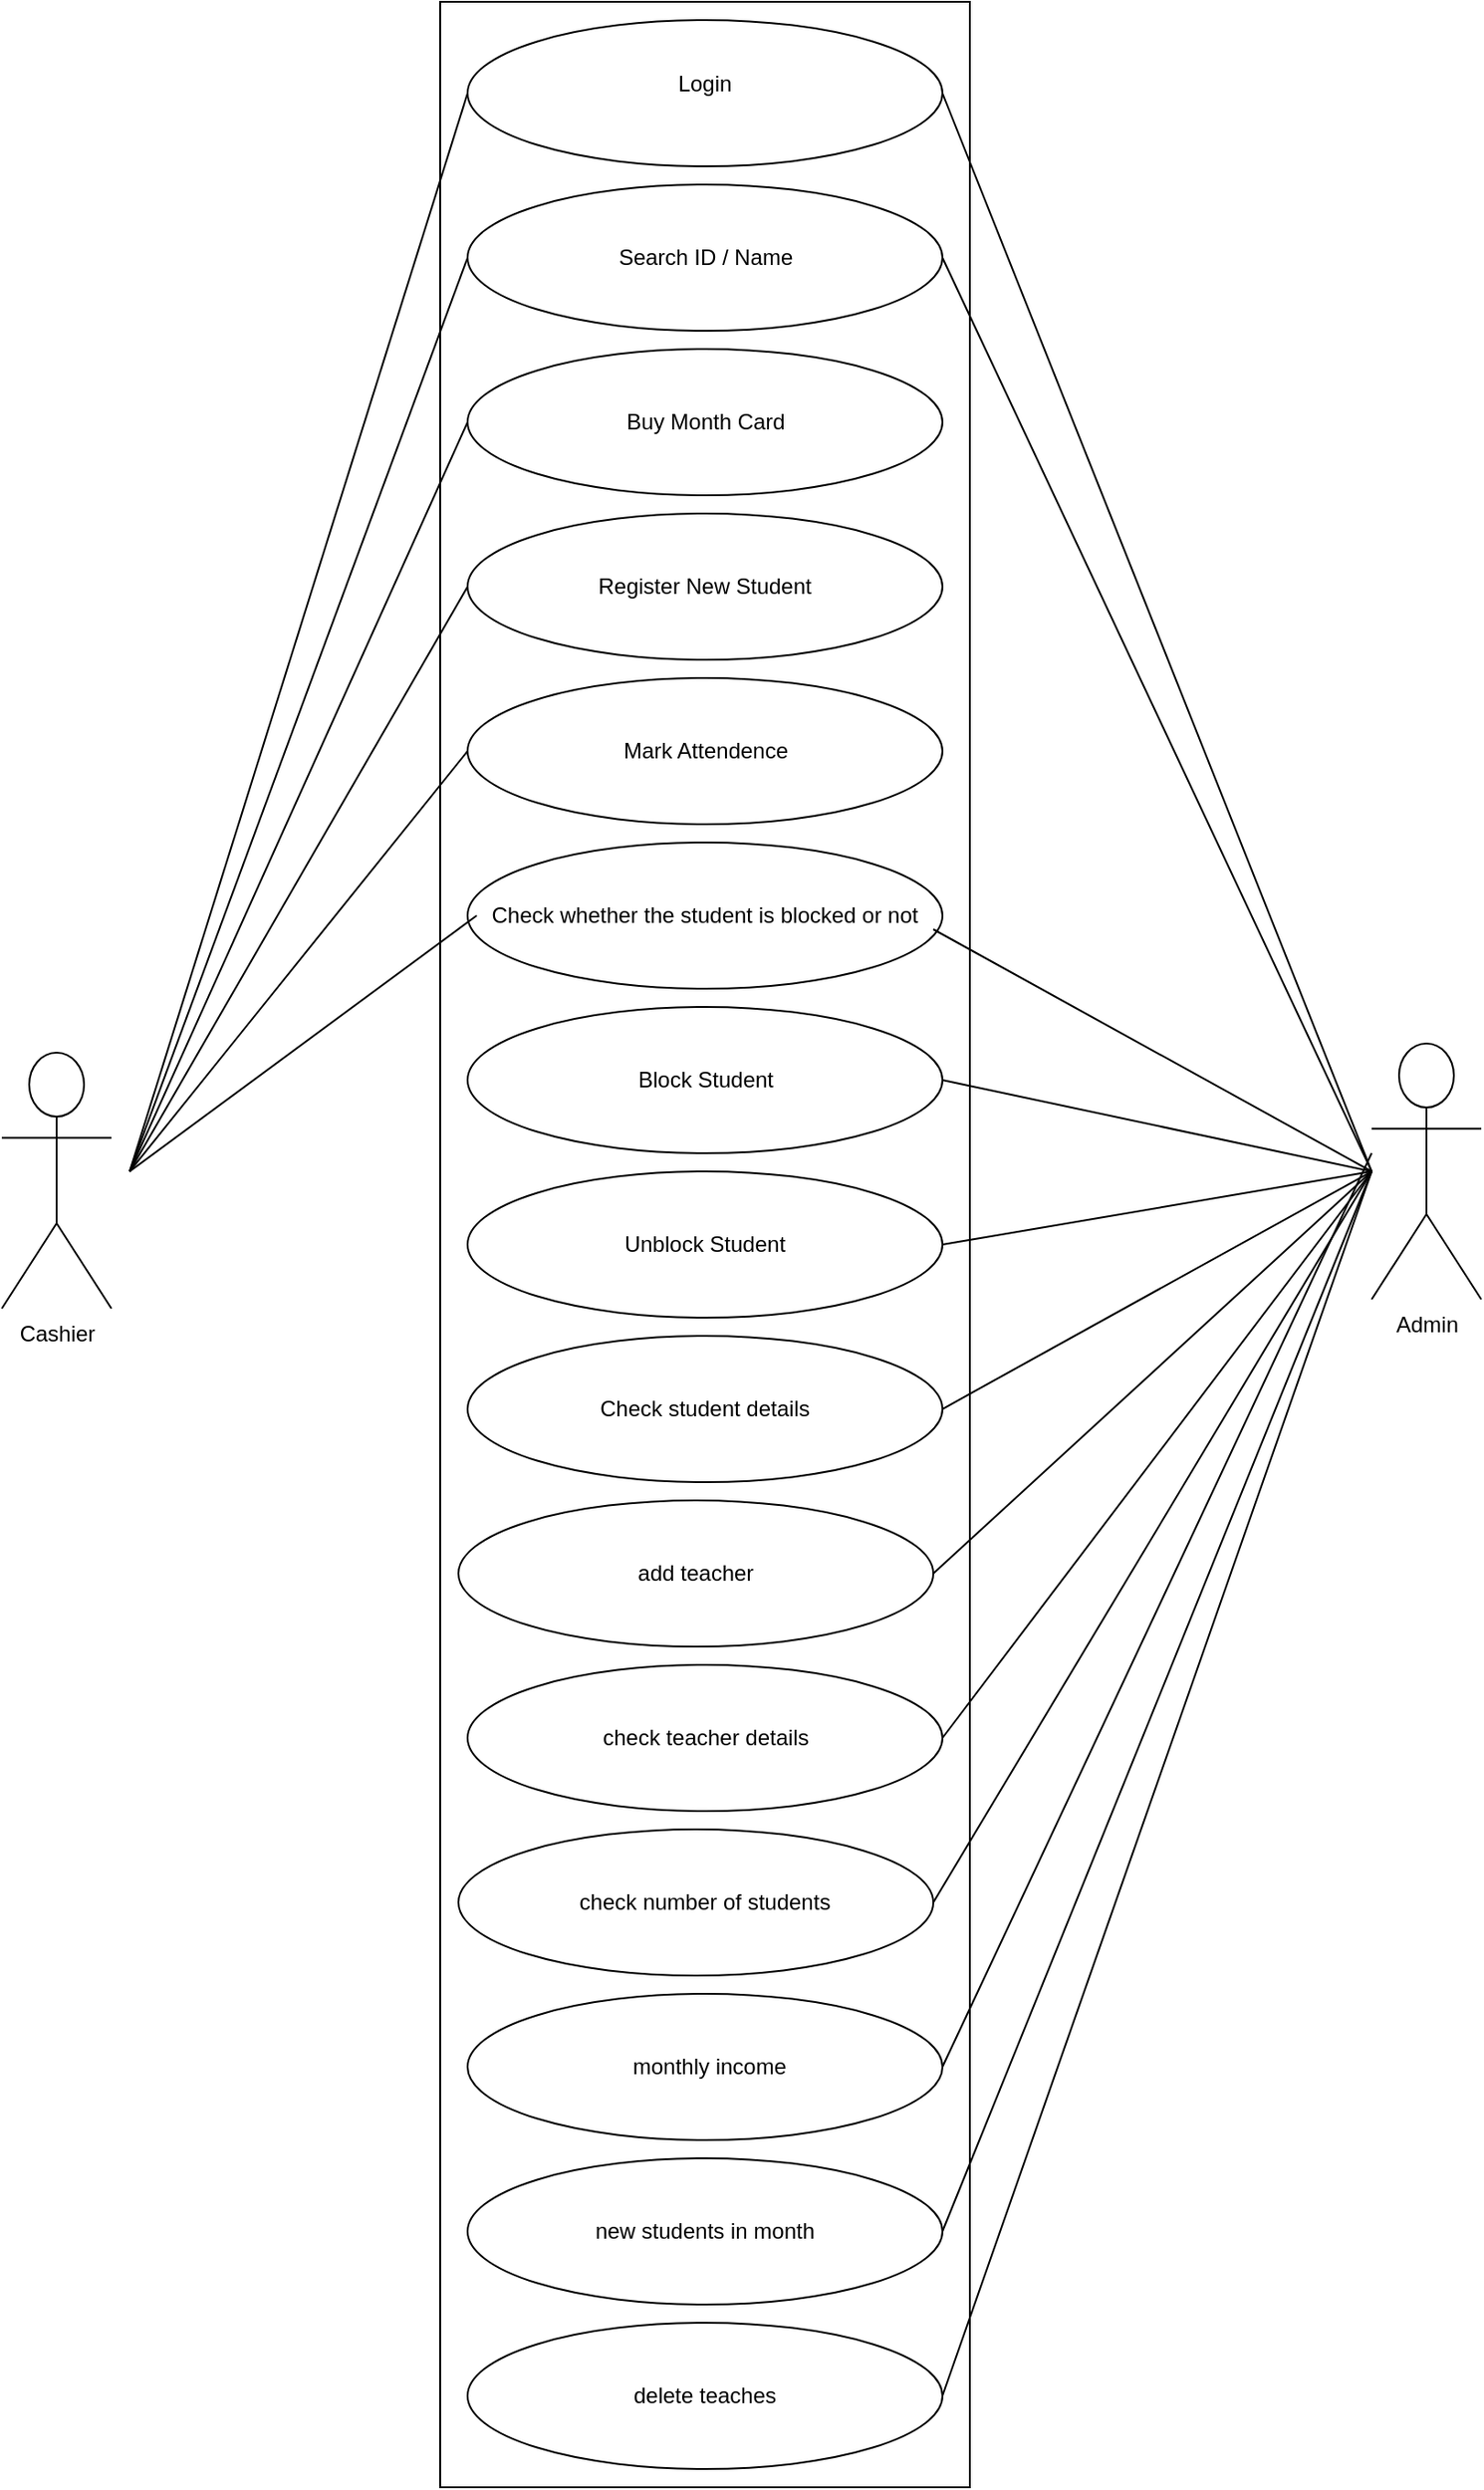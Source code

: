 <mxfile version="21.6.5" type="device">
  <diagram name="Page-1" id="ZhK_0K_zLd8zDx3mUXoL">
    <mxGraphModel dx="2590" dy="2684" grid="1" gridSize="10" guides="1" tooltips="1" connect="1" arrows="1" fold="1" page="1" pageScale="1" pageWidth="827" pageHeight="1169" math="0" shadow="0">
      <root>
        <mxCell id="0" />
        <mxCell id="1" parent="0" />
        <mxCell id="BhPjJDwIWVeHdWP09FlF-5" value="" style="rounded=0;whiteSpace=wrap;html=1;" vertex="1" parent="1">
          <mxGeometry x="250" y="-80" width="290" height="1360" as="geometry" />
        </mxCell>
        <mxCell id="BhPjJDwIWVeHdWP09FlF-8" value="" style="ellipse;whiteSpace=wrap;html=1;" vertex="1" parent="1">
          <mxGeometry x="265" y="110" width="260" height="80" as="geometry" />
        </mxCell>
        <mxCell id="BhPjJDwIWVeHdWP09FlF-9" value="" style="ellipse;whiteSpace=wrap;html=1;" vertex="1" parent="1">
          <mxGeometry x="265" y="20" width="260" height="80" as="geometry" />
        </mxCell>
        <mxCell id="BhPjJDwIWVeHdWP09FlF-10" value="" style="ellipse;whiteSpace=wrap;html=1;" vertex="1" parent="1">
          <mxGeometry x="260" y="740" width="260" height="80" as="geometry" />
        </mxCell>
        <mxCell id="BhPjJDwIWVeHdWP09FlF-11" value="" style="ellipse;whiteSpace=wrap;html=1;" vertex="1" parent="1">
          <mxGeometry x="265" y="830" width="260" height="80" as="geometry" />
        </mxCell>
        <mxCell id="BhPjJDwIWVeHdWP09FlF-12" value="" style="ellipse;whiteSpace=wrap;html=1;" vertex="1" parent="1">
          <mxGeometry x="265" y="650" width="260" height="80" as="geometry" />
        </mxCell>
        <mxCell id="BhPjJDwIWVeHdWP09FlF-13" value="" style="ellipse;whiteSpace=wrap;html=1;" vertex="1" parent="1">
          <mxGeometry x="265" y="560" width="260" height="80" as="geometry" />
        </mxCell>
        <mxCell id="BhPjJDwIWVeHdWP09FlF-14" value="" style="ellipse;whiteSpace=wrap;html=1;" vertex="1" parent="1">
          <mxGeometry x="265" y="-70" width="260" height="80" as="geometry" />
        </mxCell>
        <mxCell id="BhPjJDwIWVeHdWP09FlF-15" value="" style="ellipse;whiteSpace=wrap;html=1;" vertex="1" parent="1">
          <mxGeometry x="265" y="200" width="260" height="80" as="geometry" />
        </mxCell>
        <mxCell id="BhPjJDwIWVeHdWP09FlF-16" value="" style="ellipse;whiteSpace=wrap;html=1;" vertex="1" parent="1">
          <mxGeometry x="265" y="290" width="260" height="80" as="geometry" />
        </mxCell>
        <mxCell id="BhPjJDwIWVeHdWP09FlF-17" value="" style="ellipse;whiteSpace=wrap;html=1;" vertex="1" parent="1">
          <mxGeometry x="265" y="380" width="260" height="80" as="geometry" />
        </mxCell>
        <mxCell id="BhPjJDwIWVeHdWP09FlF-18" value="" style="ellipse;whiteSpace=wrap;html=1;" vertex="1" parent="1">
          <mxGeometry x="265" y="470" width="260" height="80" as="geometry" />
        </mxCell>
        <mxCell id="BhPjJDwIWVeHdWP09FlF-19" value="Login" style="text;html=1;strokeColor=none;fillColor=none;align=center;verticalAlign=middle;whiteSpace=wrap;rounded=0;" vertex="1" parent="1">
          <mxGeometry x="365" y="-50" width="60" height="30" as="geometry" />
        </mxCell>
        <mxCell id="BhPjJDwIWVeHdWP09FlF-20" value="Search ID / Name" style="text;html=1;strokeColor=none;fillColor=none;align=center;verticalAlign=middle;whiteSpace=wrap;rounded=0;" vertex="1" parent="1">
          <mxGeometry x="332.5" y="45" width="125" height="30" as="geometry" />
        </mxCell>
        <mxCell id="BhPjJDwIWVeHdWP09FlF-21" value="Buy Month Card" style="text;html=1;strokeColor=none;fillColor=none;align=center;verticalAlign=middle;whiteSpace=wrap;rounded=0;" vertex="1" parent="1">
          <mxGeometry x="332.5" y="135" width="125" height="30" as="geometry" />
        </mxCell>
        <mxCell id="BhPjJDwIWVeHdWP09FlF-22" value="Register New Student" style="text;html=1;strokeColor=none;fillColor=none;align=center;verticalAlign=middle;whiteSpace=wrap;rounded=0;" vertex="1" parent="1">
          <mxGeometry x="320" y="225" width="150" height="30" as="geometry" />
        </mxCell>
        <mxCell id="BhPjJDwIWVeHdWP09FlF-23" value="Mark Attendence" style="text;html=1;strokeColor=none;fillColor=none;align=center;verticalAlign=middle;whiteSpace=wrap;rounded=0;" vertex="1" parent="1">
          <mxGeometry x="342.5" y="315" width="105" height="30" as="geometry" />
        </mxCell>
        <mxCell id="BhPjJDwIWVeHdWP09FlF-24" value="Check whether the student is blocked or not" style="text;html=1;strokeColor=none;fillColor=none;align=center;verticalAlign=middle;whiteSpace=wrap;rounded=0;" vertex="1" parent="1">
          <mxGeometry x="270" y="405" width="250" height="30" as="geometry" />
        </mxCell>
        <mxCell id="BhPjJDwIWVeHdWP09FlF-25" value="Block Student" style="text;html=1;strokeColor=none;fillColor=none;align=center;verticalAlign=middle;whiteSpace=wrap;rounded=0;" vertex="1" parent="1">
          <mxGeometry x="347.5" y="495" width="95" height="30" as="geometry" />
        </mxCell>
        <mxCell id="BhPjJDwIWVeHdWP09FlF-26" value="Unblock Student" style="text;html=1;strokeColor=none;fillColor=none;align=center;verticalAlign=middle;whiteSpace=wrap;rounded=0;" vertex="1" parent="1">
          <mxGeometry x="345" y="585" width="100" height="30" as="geometry" />
        </mxCell>
        <mxCell id="BhPjJDwIWVeHdWP09FlF-27" value="Check student details" style="text;html=1;strokeColor=none;fillColor=none;align=center;verticalAlign=middle;whiteSpace=wrap;rounded=0;" vertex="1" parent="1">
          <mxGeometry x="325" y="675" width="140" height="30" as="geometry" />
        </mxCell>
        <mxCell id="BhPjJDwIWVeHdWP09FlF-28" value="add teacher" style="text;html=1;strokeColor=none;fillColor=none;align=center;verticalAlign=middle;whiteSpace=wrap;rounded=0;" vertex="1" parent="1">
          <mxGeometry x="325" y="765" width="130" height="30" as="geometry" />
        </mxCell>
        <mxCell id="BhPjJDwIWVeHdWP09FlF-29" value="check teacher details" style="text;html=1;strokeColor=none;fillColor=none;align=center;verticalAlign=middle;whiteSpace=wrap;rounded=0;" vertex="1" parent="1">
          <mxGeometry x="332.5" y="855" width="125" height="30" as="geometry" />
        </mxCell>
        <mxCell id="BhPjJDwIWVeHdWP09FlF-30" value="Text" style="text;html=1;strokeColor=none;fillColor=none;align=center;verticalAlign=middle;whiteSpace=wrap;rounded=0;" vertex="1" parent="1">
          <mxGeometry x="360" y="945" width="60" height="30" as="geometry" />
        </mxCell>
        <mxCell id="BhPjJDwIWVeHdWP09FlF-31" value="" style="ellipse;whiteSpace=wrap;html=1;" vertex="1" parent="1">
          <mxGeometry x="265" y="1010" width="260" height="80" as="geometry" />
        </mxCell>
        <mxCell id="BhPjJDwIWVeHdWP09FlF-32" value="" style="ellipse;whiteSpace=wrap;html=1;" vertex="1" parent="1">
          <mxGeometry x="260" y="920" width="260" height="80" as="geometry" />
        </mxCell>
        <mxCell id="BhPjJDwIWVeHdWP09FlF-33" value="check number of students" style="text;html=1;strokeColor=none;fillColor=none;align=center;verticalAlign=middle;whiteSpace=wrap;rounded=0;" vertex="1" parent="1">
          <mxGeometry x="320" y="945" width="150" height="30" as="geometry" />
        </mxCell>
        <mxCell id="BhPjJDwIWVeHdWP09FlF-34" value="monthly income" style="text;html=1;strokeColor=none;fillColor=none;align=center;verticalAlign=middle;whiteSpace=wrap;rounded=0;" vertex="1" parent="1">
          <mxGeometry x="345" y="1035" width="105" height="30" as="geometry" />
        </mxCell>
        <mxCell id="BhPjJDwIWVeHdWP09FlF-35" value="" style="ellipse;whiteSpace=wrap;html=1;" vertex="1" parent="1">
          <mxGeometry x="265" y="1100" width="260" height="80" as="geometry" />
        </mxCell>
        <mxCell id="BhPjJDwIWVeHdWP09FlF-36" value="" style="ellipse;whiteSpace=wrap;html=1;" vertex="1" parent="1">
          <mxGeometry x="265" y="1190" width="260" height="80" as="geometry" />
        </mxCell>
        <mxCell id="BhPjJDwIWVeHdWP09FlF-37" value="new students in month" style="text;html=1;strokeColor=none;fillColor=none;align=center;verticalAlign=middle;whiteSpace=wrap;rounded=0;" vertex="1" parent="1">
          <mxGeometry x="330" y="1125" width="130" height="30" as="geometry" />
        </mxCell>
        <mxCell id="BhPjJDwIWVeHdWP09FlF-38" value="delete teaches" style="text;html=1;strokeColor=none;fillColor=none;align=center;verticalAlign=middle;whiteSpace=wrap;rounded=0;" vertex="1" parent="1">
          <mxGeometry x="340" y="1215" width="110" height="30" as="geometry" />
        </mxCell>
        <mxCell id="BhPjJDwIWVeHdWP09FlF-39" value="Admin" style="shape=umlActor;verticalLabelPosition=bottom;verticalAlign=top;html=1;outlineConnect=0;" vertex="1" parent="1">
          <mxGeometry x="760" y="490" width="60" height="140" as="geometry" />
        </mxCell>
        <mxCell id="BhPjJDwIWVeHdWP09FlF-49" value="Cashier" style="shape=umlActor;verticalLabelPosition=bottom;verticalAlign=top;html=1;outlineConnect=0;" vertex="1" parent="1">
          <mxGeometry x="10" y="495" width="60" height="140" as="geometry" />
        </mxCell>
        <mxCell id="BhPjJDwIWVeHdWP09FlF-51" value="" style="endArrow=none;html=1;rounded=0;exitX=0;exitY=0.5;exitDx=0;exitDy=0;" edge="1" parent="1" source="BhPjJDwIWVeHdWP09FlF-14">
          <mxGeometry width="50" height="50" relative="1" as="geometry">
            <mxPoint x="240" y="-40" as="sourcePoint" />
            <mxPoint x="80" y="560" as="targetPoint" />
          </mxGeometry>
        </mxCell>
        <mxCell id="BhPjJDwIWVeHdWP09FlF-52" value="" style="endArrow=none;html=1;rounded=0;exitX=0;exitY=0.5;exitDx=0;exitDy=0;" edge="1" parent="1" source="BhPjJDwIWVeHdWP09FlF-9">
          <mxGeometry width="50" height="50" relative="1" as="geometry">
            <mxPoint x="275" y="-20" as="sourcePoint" />
            <mxPoint x="80" y="560" as="targetPoint" />
          </mxGeometry>
        </mxCell>
        <mxCell id="BhPjJDwIWVeHdWP09FlF-53" value="" style="endArrow=none;html=1;rounded=0;exitX=0;exitY=0.5;exitDx=0;exitDy=0;" edge="1" parent="1" source="BhPjJDwIWVeHdWP09FlF-8">
          <mxGeometry width="50" height="50" relative="1" as="geometry">
            <mxPoint x="275" y="70" as="sourcePoint" />
            <mxPoint x="80" y="560" as="targetPoint" />
          </mxGeometry>
        </mxCell>
        <mxCell id="BhPjJDwIWVeHdWP09FlF-54" value="" style="endArrow=none;html=1;rounded=0;exitX=0;exitY=0.5;exitDx=0;exitDy=0;" edge="1" parent="1" source="BhPjJDwIWVeHdWP09FlF-15">
          <mxGeometry width="50" height="50" relative="1" as="geometry">
            <mxPoint x="275" y="160" as="sourcePoint" />
            <mxPoint x="80" y="560" as="targetPoint" />
          </mxGeometry>
        </mxCell>
        <mxCell id="BhPjJDwIWVeHdWP09FlF-55" value="" style="endArrow=none;html=1;rounded=0;exitX=0;exitY=0.5;exitDx=0;exitDy=0;" edge="1" parent="1" source="BhPjJDwIWVeHdWP09FlF-16">
          <mxGeometry width="50" height="50" relative="1" as="geometry">
            <mxPoint x="275" y="250" as="sourcePoint" />
            <mxPoint x="80" y="560" as="targetPoint" />
          </mxGeometry>
        </mxCell>
        <mxCell id="BhPjJDwIWVeHdWP09FlF-56" value="" style="endArrow=none;html=1;rounded=0;exitX=0;exitY=0.5;exitDx=0;exitDy=0;" edge="1" parent="1" source="BhPjJDwIWVeHdWP09FlF-24">
          <mxGeometry width="50" height="50" relative="1" as="geometry">
            <mxPoint x="275" y="340" as="sourcePoint" />
            <mxPoint x="80" y="560" as="targetPoint" />
          </mxGeometry>
        </mxCell>
        <mxCell id="BhPjJDwIWVeHdWP09FlF-57" value="" style="endArrow=none;html=1;rounded=0;exitX=1;exitY=0.5;exitDx=0;exitDy=0;" edge="1" parent="1" source="BhPjJDwIWVeHdWP09FlF-14">
          <mxGeometry width="50" height="50" relative="1" as="geometry">
            <mxPoint x="540" y="390" as="sourcePoint" />
            <mxPoint x="760" y="560" as="targetPoint" />
          </mxGeometry>
        </mxCell>
        <mxCell id="BhPjJDwIWVeHdWP09FlF-58" value="" style="endArrow=none;html=1;rounded=0;exitX=1;exitY=0.5;exitDx=0;exitDy=0;" edge="1" parent="1">
          <mxGeometry width="50" height="50" relative="1" as="geometry">
            <mxPoint x="525" y="60" as="sourcePoint" />
            <mxPoint x="760" y="560" as="targetPoint" />
          </mxGeometry>
        </mxCell>
        <mxCell id="BhPjJDwIWVeHdWP09FlF-60" value="" style="endArrow=none;html=1;rounded=0;exitX=1;exitY=0.5;exitDx=0;exitDy=0;" edge="1" parent="1" source="BhPjJDwIWVeHdWP09FlF-18">
          <mxGeometry width="50" height="50" relative="1" as="geometry">
            <mxPoint x="525" y="240" as="sourcePoint" />
            <mxPoint x="760" y="560" as="targetPoint" />
          </mxGeometry>
        </mxCell>
        <mxCell id="BhPjJDwIWVeHdWP09FlF-61" value="" style="endArrow=none;html=1;rounded=0;exitX=1;exitY=0.75;exitDx=0;exitDy=0;" edge="1" parent="1" source="BhPjJDwIWVeHdWP09FlF-24">
          <mxGeometry width="50" height="50" relative="1" as="geometry">
            <mxPoint x="535" y="250" as="sourcePoint" />
            <mxPoint x="760" y="560" as="targetPoint" />
          </mxGeometry>
        </mxCell>
        <mxCell id="BhPjJDwIWVeHdWP09FlF-62" value="" style="endArrow=none;html=1;rounded=0;exitX=1;exitY=0.5;exitDx=0;exitDy=0;" edge="1" parent="1" source="BhPjJDwIWVeHdWP09FlF-13">
          <mxGeometry width="50" height="50" relative="1" as="geometry">
            <mxPoint x="535" y="520" as="sourcePoint" />
            <mxPoint x="760" y="560" as="targetPoint" />
          </mxGeometry>
        </mxCell>
        <mxCell id="BhPjJDwIWVeHdWP09FlF-63" value="" style="endArrow=none;html=1;rounded=0;exitX=1;exitY=0.5;exitDx=0;exitDy=0;" edge="1" parent="1" source="BhPjJDwIWVeHdWP09FlF-12">
          <mxGeometry width="50" height="50" relative="1" as="geometry">
            <mxPoint x="535" y="610" as="sourcePoint" />
            <mxPoint x="760" y="560" as="targetPoint" />
          </mxGeometry>
        </mxCell>
        <mxCell id="BhPjJDwIWVeHdWP09FlF-64" value="" style="endArrow=none;html=1;rounded=0;exitX=1;exitY=0.5;exitDx=0;exitDy=0;" edge="1" parent="1" source="BhPjJDwIWVeHdWP09FlF-10">
          <mxGeometry width="50" height="50" relative="1" as="geometry">
            <mxPoint x="535" y="700" as="sourcePoint" />
            <mxPoint x="760" y="560" as="targetPoint" />
          </mxGeometry>
        </mxCell>
        <mxCell id="BhPjJDwIWVeHdWP09FlF-65" value="" style="endArrow=none;html=1;rounded=0;exitX=1;exitY=0.5;exitDx=0;exitDy=0;" edge="1" parent="1" source="BhPjJDwIWVeHdWP09FlF-11">
          <mxGeometry width="50" height="50" relative="1" as="geometry">
            <mxPoint x="530" y="790" as="sourcePoint" />
            <mxPoint x="760" y="560" as="targetPoint" />
          </mxGeometry>
        </mxCell>
        <mxCell id="BhPjJDwIWVeHdWP09FlF-66" value="" style="endArrow=none;html=1;rounded=0;exitX=1;exitY=0.5;exitDx=0;exitDy=0;" edge="1" parent="1" source="BhPjJDwIWVeHdWP09FlF-32">
          <mxGeometry width="50" height="50" relative="1" as="geometry">
            <mxPoint x="535" y="880" as="sourcePoint" />
            <mxPoint x="760" y="560" as="targetPoint" />
          </mxGeometry>
        </mxCell>
        <mxCell id="BhPjJDwIWVeHdWP09FlF-67" value="" style="endArrow=none;html=1;rounded=0;exitX=1;exitY=0.5;exitDx=0;exitDy=0;" edge="1" parent="1" source="BhPjJDwIWVeHdWP09FlF-31">
          <mxGeometry width="50" height="50" relative="1" as="geometry">
            <mxPoint x="530" y="970" as="sourcePoint" />
            <mxPoint x="760" y="550" as="targetPoint" />
          </mxGeometry>
        </mxCell>
        <mxCell id="BhPjJDwIWVeHdWP09FlF-68" value="" style="endArrow=none;html=1;rounded=0;exitX=1;exitY=0.5;exitDx=0;exitDy=0;" edge="1" parent="1">
          <mxGeometry width="50" height="50" relative="1" as="geometry">
            <mxPoint x="525" y="1140" as="sourcePoint" />
            <mxPoint x="760" y="560" as="targetPoint" />
          </mxGeometry>
        </mxCell>
        <mxCell id="BhPjJDwIWVeHdWP09FlF-69" value="" style="endArrow=none;html=1;rounded=0;exitX=1;exitY=0.5;exitDx=0;exitDy=0;" edge="1" parent="1">
          <mxGeometry width="50" height="50" relative="1" as="geometry">
            <mxPoint x="525" y="1230" as="sourcePoint" />
            <mxPoint x="760" y="560" as="targetPoint" />
          </mxGeometry>
        </mxCell>
      </root>
    </mxGraphModel>
  </diagram>
</mxfile>
